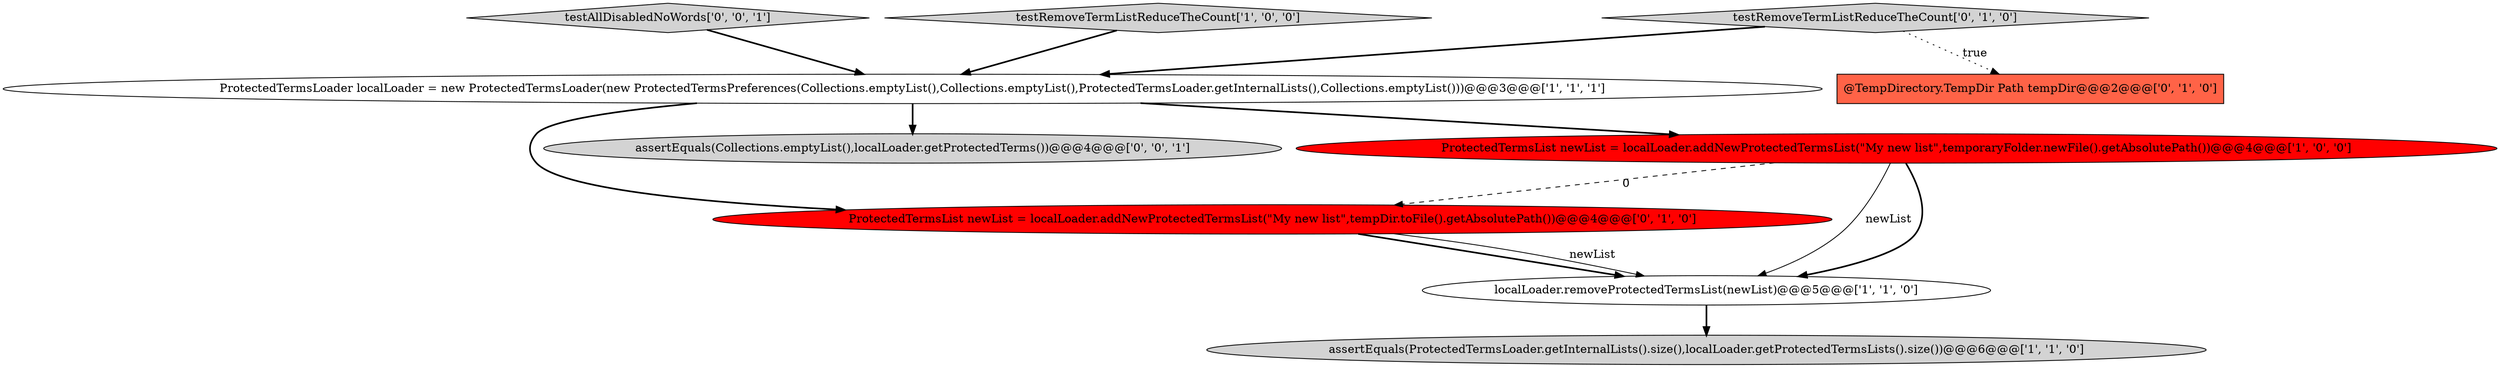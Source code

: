 digraph {
3 [style = filled, label = "assertEquals(ProtectedTermsLoader.getInternalLists().size(),localLoader.getProtectedTermsLists().size())@@@6@@@['1', '1', '0']", fillcolor = lightgray, shape = ellipse image = "AAA0AAABBB1BBB"];
7 [style = filled, label = "ProtectedTermsList newList = localLoader.addNewProtectedTermsList(\"My new list\",tempDir.toFile().getAbsolutePath())@@@4@@@['0', '1', '0']", fillcolor = red, shape = ellipse image = "AAA1AAABBB2BBB"];
2 [style = filled, label = "ProtectedTermsLoader localLoader = new ProtectedTermsLoader(new ProtectedTermsPreferences(Collections.emptyList(),Collections.emptyList(),ProtectedTermsLoader.getInternalLists(),Collections.emptyList()))@@@3@@@['1', '1', '1']", fillcolor = white, shape = ellipse image = "AAA0AAABBB1BBB"];
9 [style = filled, label = "testAllDisabledNoWords['0', '0', '1']", fillcolor = lightgray, shape = diamond image = "AAA0AAABBB3BBB"];
8 [style = filled, label = "assertEquals(Collections.emptyList(),localLoader.getProtectedTerms())@@@4@@@['0', '0', '1']", fillcolor = lightgray, shape = ellipse image = "AAA0AAABBB3BBB"];
4 [style = filled, label = "ProtectedTermsList newList = localLoader.addNewProtectedTermsList(\"My new list\",temporaryFolder.newFile().getAbsolutePath())@@@4@@@['1', '0', '0']", fillcolor = red, shape = ellipse image = "AAA1AAABBB1BBB"];
1 [style = filled, label = "testRemoveTermListReduceTheCount['1', '0', '0']", fillcolor = lightgray, shape = diamond image = "AAA0AAABBB1BBB"];
6 [style = filled, label = "testRemoveTermListReduceTheCount['0', '1', '0']", fillcolor = lightgray, shape = diamond image = "AAA0AAABBB2BBB"];
5 [style = filled, label = "@TempDirectory.TempDir Path tempDir@@@2@@@['0', '1', '0']", fillcolor = tomato, shape = box image = "AAA1AAABBB2BBB"];
0 [style = filled, label = "localLoader.removeProtectedTermsList(newList)@@@5@@@['1', '1', '0']", fillcolor = white, shape = ellipse image = "AAA0AAABBB1BBB"];
0->3 [style = bold, label=""];
1->2 [style = bold, label=""];
7->0 [style = bold, label=""];
6->5 [style = dotted, label="true"];
7->0 [style = solid, label="newList"];
2->7 [style = bold, label=""];
4->0 [style = solid, label="newList"];
2->4 [style = bold, label=""];
9->2 [style = bold, label=""];
4->7 [style = dashed, label="0"];
2->8 [style = bold, label=""];
4->0 [style = bold, label=""];
6->2 [style = bold, label=""];
}
